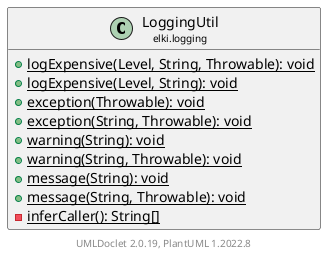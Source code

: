 @startuml
    remove .*\.(Instance|Par|Parameterizer|Factory)$
    set namespaceSeparator none
    hide empty fields
    hide empty methods

    class "<size:14>LoggingUtil\n<size:10>elki.logging" as elki.logging.LoggingUtil [[LoggingUtil.html]] {
        {static} +logExpensive(Level, String, Throwable): void
        {static} +logExpensive(Level, String): void
        {static} +exception(Throwable): void
        {static} +exception(String, Throwable): void
        {static} +warning(String): void
        {static} +warning(String, Throwable): void
        {static} +message(String): void
        {static} +message(String, Throwable): void
        {static} -inferCaller(): String[]
    }

    center footer UMLDoclet 2.0.19, PlantUML 1.2022.8
@enduml
